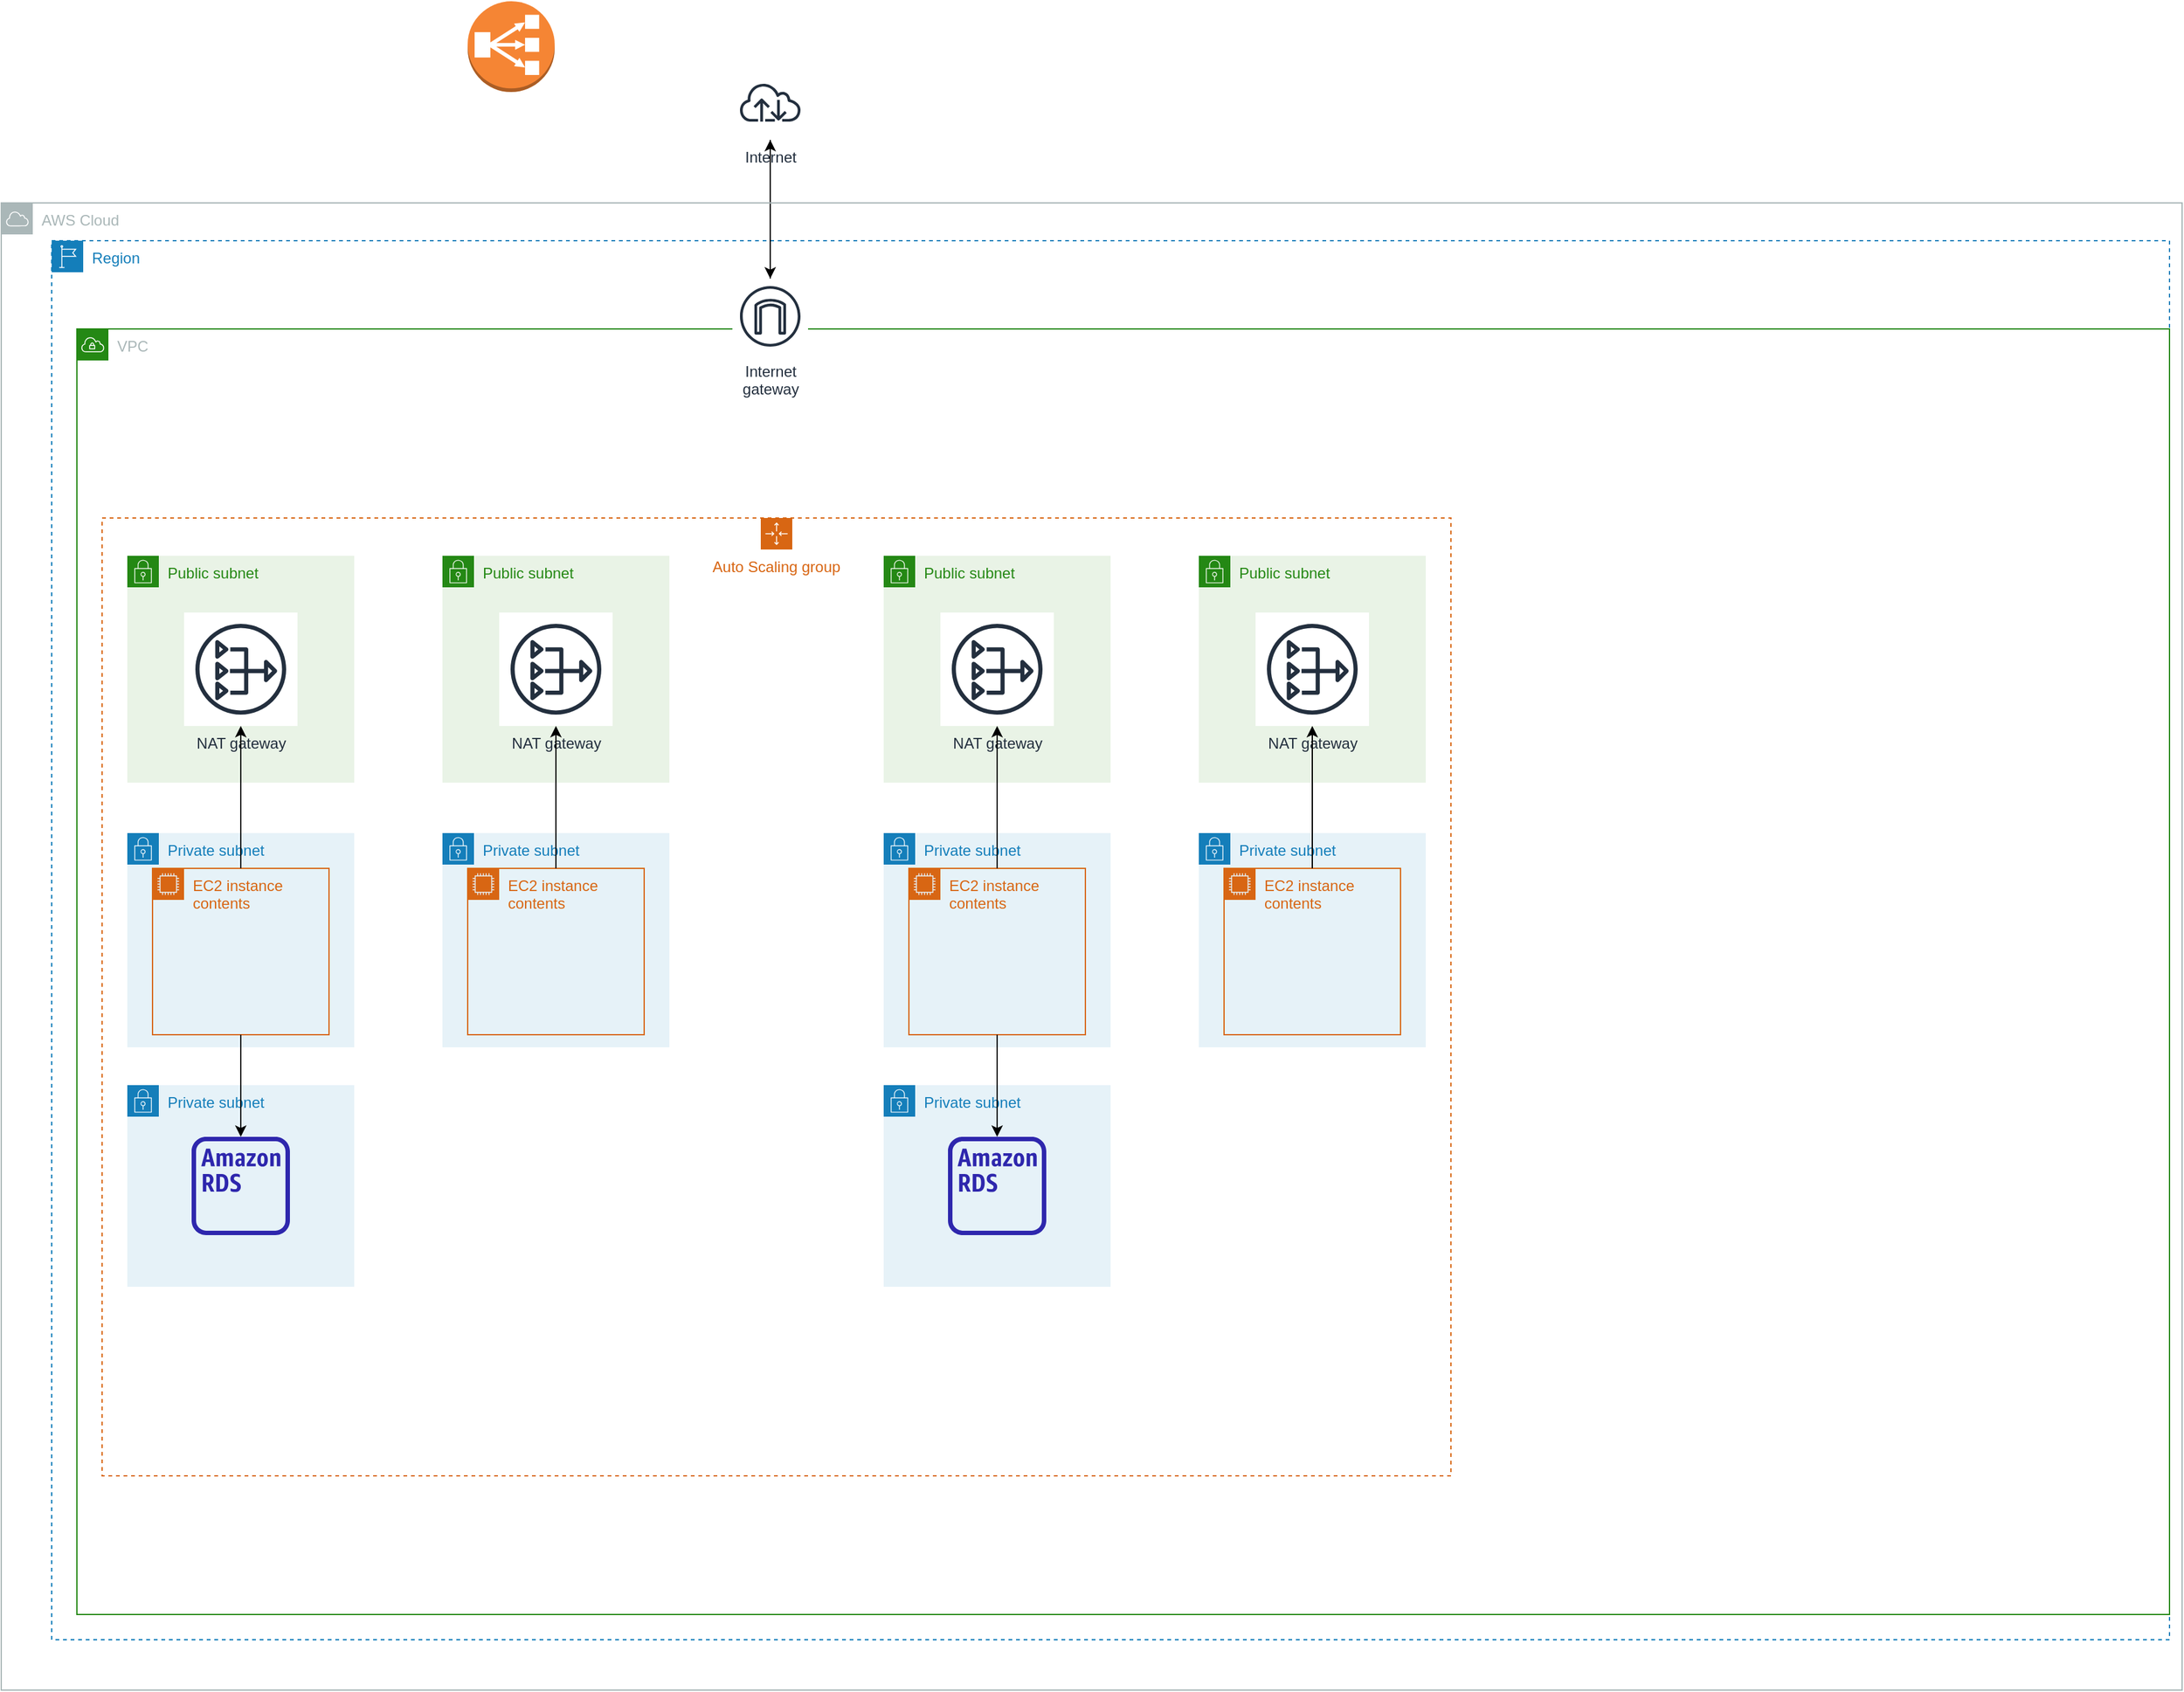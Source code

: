 <mxfile version="21.2.1" type="github">
  <diagram name="Page-1" id="FdOQBbUwAX1r84FCQm9W">
    <mxGraphModel dx="2796" dy="2194" grid="1" gridSize="10" guides="1" tooltips="1" connect="1" arrows="1" fold="1" page="1" pageScale="1" pageWidth="850" pageHeight="1100" math="0" shadow="0">
      <root>
        <mxCell id="0" />
        <mxCell id="1" parent="0" />
        <mxCell id="qebsEq_7ca0wQ7MxTER3-10" value="Region" style="points=[[0,0],[0.25,0],[0.5,0],[0.75,0],[1,0],[1,0.25],[1,0.5],[1,0.75],[1,1],[0.75,1],[0.5,1],[0.25,1],[0,1],[0,0.75],[0,0.5],[0,0.25]];outlineConnect=0;gradientColor=none;html=1;whiteSpace=wrap;fontSize=12;fontStyle=0;container=1;pointerEvents=0;collapsible=0;recursiveResize=0;shape=mxgraph.aws4.group;grIcon=mxgraph.aws4.group_region;strokeColor=#147EBA;fillColor=none;verticalAlign=top;align=left;spacingLeft=30;fontColor=#147EBA;dashed=1;" parent="1" vertex="1">
          <mxGeometry x="-450" y="-100" width="1680" height="1110" as="geometry" />
        </mxCell>
        <mxCell id="qebsEq_7ca0wQ7MxTER3-11" value="VPC" style="points=[[0,0],[0.25,0],[0.5,0],[0.75,0],[1,0],[1,0.25],[1,0.5],[1,0.75],[1,1],[0.75,1],[0.5,1],[0.25,1],[0,1],[0,0.75],[0,0.5],[0,0.25]];outlineConnect=0;gradientColor=none;html=1;whiteSpace=wrap;fontSize=12;fontStyle=0;container=1;pointerEvents=0;collapsible=0;recursiveResize=0;shape=mxgraph.aws4.group;grIcon=mxgraph.aws4.group_vpc;strokeColor=#248814;fillColor=none;verticalAlign=top;align=left;spacingLeft=30;fontColor=#AAB7B8;dashed=0;" parent="qebsEq_7ca0wQ7MxTER3-10" vertex="1">
          <mxGeometry x="20" y="70" width="1660" height="1020" as="geometry" />
        </mxCell>
        <mxCell id="qebsEq_7ca0wQ7MxTER3-2" value="Private subnet" style="points=[[0,0],[0.25,0],[0.5,0],[0.75,0],[1,0],[1,0.25],[1,0.5],[1,0.75],[1,1],[0.75,1],[0.5,1],[0.25,1],[0,1],[0,0.75],[0,0.5],[0,0.25]];outlineConnect=0;gradientColor=none;html=1;whiteSpace=wrap;fontSize=12;fontStyle=0;container=1;pointerEvents=0;collapsible=0;recursiveResize=0;shape=mxgraph.aws4.group;grIcon=mxgraph.aws4.group_security_group;grStroke=0;strokeColor=#147EBA;fillColor=#E6F2F8;verticalAlign=top;align=left;spacingLeft=30;fontColor=#147EBA;dashed=0;" parent="qebsEq_7ca0wQ7MxTER3-11" vertex="1">
          <mxGeometry x="40" y="600" width="180" height="160" as="geometry" />
        </mxCell>
        <mxCell id="tAG9gb_CcZfoCZVC7N3f-12" value="" style="sketch=0;outlineConnect=0;fontColor=#232F3E;gradientColor=none;fillColor=#2E27AD;strokeColor=none;dashed=0;verticalLabelPosition=bottom;verticalAlign=top;align=center;html=1;fontSize=12;fontStyle=0;aspect=fixed;pointerEvents=1;shape=mxgraph.aws4.rds_instance_alt;" parent="qebsEq_7ca0wQ7MxTER3-2" vertex="1">
          <mxGeometry x="51" y="41" width="78" height="78" as="geometry" />
        </mxCell>
        <mxCell id="qebsEq_7ca0wQ7MxTER3-3" value="Public subnet" style="points=[[0,0],[0.25,0],[0.5,0],[0.75,0],[1,0],[1,0.25],[1,0.5],[1,0.75],[1,1],[0.75,1],[0.5,1],[0.25,1],[0,1],[0,0.75],[0,0.5],[0,0.25]];outlineConnect=0;gradientColor=none;html=1;whiteSpace=wrap;fontSize=12;fontStyle=0;container=1;pointerEvents=0;collapsible=0;recursiveResize=0;shape=mxgraph.aws4.group;grIcon=mxgraph.aws4.group_security_group;grStroke=0;strokeColor=#248814;fillColor=#E9F3E6;verticalAlign=top;align=left;spacingLeft=30;fontColor=#248814;dashed=0;" parent="qebsEq_7ca0wQ7MxTER3-11" vertex="1">
          <mxGeometry x="40" y="180" width="180" height="180" as="geometry" />
        </mxCell>
        <mxCell id="tAG9gb_CcZfoCZVC7N3f-16" value="NAT gateway" style="sketch=0;outlineConnect=0;fontColor=#232F3E;gradientColor=none;strokeColor=#232F3E;fillColor=#ffffff;dashed=0;verticalLabelPosition=bottom;verticalAlign=top;align=center;html=1;fontSize=12;fontStyle=0;aspect=fixed;shape=mxgraph.aws4.resourceIcon;resIcon=mxgraph.aws4.nat_gateway;" parent="qebsEq_7ca0wQ7MxTER3-3" vertex="1">
          <mxGeometry x="45" y="45" width="90" height="90" as="geometry" />
        </mxCell>
        <mxCell id="tAG9gb_CcZfoCZVC7N3f-7" value="Private subnet" style="points=[[0,0],[0.25,0],[0.5,0],[0.75,0],[1,0],[1,0.25],[1,0.5],[1,0.75],[1,1],[0.75,1],[0.5,1],[0.25,1],[0,1],[0,0.75],[0,0.5],[0,0.25]];outlineConnect=0;gradientColor=none;html=1;whiteSpace=wrap;fontSize=12;fontStyle=0;container=1;pointerEvents=0;collapsible=0;recursiveResize=0;shape=mxgraph.aws4.group;grIcon=mxgraph.aws4.group_security_group;grStroke=0;strokeColor=#147EBA;fillColor=#E6F2F8;verticalAlign=top;align=left;spacingLeft=30;fontColor=#147EBA;dashed=0;" parent="qebsEq_7ca0wQ7MxTER3-11" vertex="1">
          <mxGeometry x="40" y="400" width="180" height="170" as="geometry" />
        </mxCell>
        <mxCell id="tAG9gb_CcZfoCZVC7N3f-11" value="EC2 instance contents" style="points=[[0,0],[0.25,0],[0.5,0],[0.75,0],[1,0],[1,0.25],[1,0.5],[1,0.75],[1,1],[0.75,1],[0.5,1],[0.25,1],[0,1],[0,0.75],[0,0.5],[0,0.25]];outlineConnect=0;gradientColor=none;html=1;whiteSpace=wrap;fontSize=12;fontStyle=0;container=1;pointerEvents=0;collapsible=0;recursiveResize=0;shape=mxgraph.aws4.group;grIcon=mxgraph.aws4.group_ec2_instance_contents;strokeColor=#D86613;fillColor=none;verticalAlign=top;align=left;spacingLeft=30;fontColor=#D86613;dashed=0;" parent="tAG9gb_CcZfoCZVC7N3f-7" vertex="1">
          <mxGeometry x="20" y="28" width="140" height="132" as="geometry" />
        </mxCell>
        <mxCell id="tAG9gb_CcZfoCZVC7N3f-21" style="edgeStyle=orthogonalEdgeStyle;rounded=0;orthogonalLoop=1;jettySize=auto;html=1;" parent="qebsEq_7ca0wQ7MxTER3-11" source="tAG9gb_CcZfoCZVC7N3f-11" target="tAG9gb_CcZfoCZVC7N3f-16" edge="1">
          <mxGeometry relative="1" as="geometry" />
        </mxCell>
        <mxCell id="tAG9gb_CcZfoCZVC7N3f-22" style="edgeStyle=orthogonalEdgeStyle;rounded=0;orthogonalLoop=1;jettySize=auto;html=1;" parent="qebsEq_7ca0wQ7MxTER3-11" source="tAG9gb_CcZfoCZVC7N3f-11" target="tAG9gb_CcZfoCZVC7N3f-12" edge="1">
          <mxGeometry relative="1" as="geometry" />
        </mxCell>
        <mxCell id="BDYbH3sFZ06NgUa81qI3-5" value="Public subnet" style="points=[[0,0],[0.25,0],[0.5,0],[0.75,0],[1,0],[1,0.25],[1,0.5],[1,0.75],[1,1],[0.75,1],[0.5,1],[0.25,1],[0,1],[0,0.75],[0,0.5],[0,0.25]];outlineConnect=0;gradientColor=none;html=1;whiteSpace=wrap;fontSize=12;fontStyle=0;container=1;pointerEvents=0;collapsible=0;recursiveResize=0;shape=mxgraph.aws4.group;grIcon=mxgraph.aws4.group_security_group;grStroke=0;strokeColor=#248814;fillColor=#E9F3E6;verticalAlign=top;align=left;spacingLeft=30;fontColor=#248814;dashed=0;" vertex="1" parent="qebsEq_7ca0wQ7MxTER3-11">
          <mxGeometry x="290" y="180" width="180" height="180" as="geometry" />
        </mxCell>
        <mxCell id="BDYbH3sFZ06NgUa81qI3-6" value="NAT gateway" style="sketch=0;outlineConnect=0;fontColor=#232F3E;gradientColor=none;strokeColor=#232F3E;fillColor=#ffffff;dashed=0;verticalLabelPosition=bottom;verticalAlign=top;align=center;html=1;fontSize=12;fontStyle=0;aspect=fixed;shape=mxgraph.aws4.resourceIcon;resIcon=mxgraph.aws4.nat_gateway;" vertex="1" parent="BDYbH3sFZ06NgUa81qI3-5">
          <mxGeometry x="45" y="45" width="90" height="90" as="geometry" />
        </mxCell>
        <mxCell id="BDYbH3sFZ06NgUa81qI3-7" value="Private subnet" style="points=[[0,0],[0.25,0],[0.5,0],[0.75,0],[1,0],[1,0.25],[1,0.5],[1,0.75],[1,1],[0.75,1],[0.5,1],[0.25,1],[0,1],[0,0.75],[0,0.5],[0,0.25]];outlineConnect=0;gradientColor=none;html=1;whiteSpace=wrap;fontSize=12;fontStyle=0;container=1;pointerEvents=0;collapsible=0;recursiveResize=0;shape=mxgraph.aws4.group;grIcon=mxgraph.aws4.group_security_group;grStroke=0;strokeColor=#147EBA;fillColor=#E6F2F8;verticalAlign=top;align=left;spacingLeft=30;fontColor=#147EBA;dashed=0;" vertex="1" parent="qebsEq_7ca0wQ7MxTER3-11">
          <mxGeometry x="290" y="400" width="180" height="170" as="geometry" />
        </mxCell>
        <mxCell id="BDYbH3sFZ06NgUa81qI3-8" value="EC2 instance contents" style="points=[[0,0],[0.25,0],[0.5,0],[0.75,0],[1,0],[1,0.25],[1,0.5],[1,0.75],[1,1],[0.75,1],[0.5,1],[0.25,1],[0,1],[0,0.75],[0,0.5],[0,0.25]];outlineConnect=0;gradientColor=none;html=1;whiteSpace=wrap;fontSize=12;fontStyle=0;container=1;pointerEvents=0;collapsible=0;recursiveResize=0;shape=mxgraph.aws4.group;grIcon=mxgraph.aws4.group_ec2_instance_contents;strokeColor=#D86613;fillColor=none;verticalAlign=top;align=left;spacingLeft=30;fontColor=#D86613;dashed=0;" vertex="1" parent="BDYbH3sFZ06NgUa81qI3-7">
          <mxGeometry x="20" y="28" width="140" height="132" as="geometry" />
        </mxCell>
        <mxCell id="BDYbH3sFZ06NgUa81qI3-9" style="edgeStyle=orthogonalEdgeStyle;rounded=0;orthogonalLoop=1;jettySize=auto;html=1;" edge="1" parent="qebsEq_7ca0wQ7MxTER3-11" source="BDYbH3sFZ06NgUa81qI3-8" target="BDYbH3sFZ06NgUa81qI3-6">
          <mxGeometry relative="1" as="geometry" />
        </mxCell>
        <mxCell id="BDYbH3sFZ06NgUa81qI3-11" value="Private subnet" style="points=[[0,0],[0.25,0],[0.5,0],[0.75,0],[1,0],[1,0.25],[1,0.5],[1,0.75],[1,1],[0.75,1],[0.5,1],[0.25,1],[0,1],[0,0.75],[0,0.5],[0,0.25]];outlineConnect=0;gradientColor=none;html=1;whiteSpace=wrap;fontSize=12;fontStyle=0;container=1;pointerEvents=0;collapsible=0;recursiveResize=0;shape=mxgraph.aws4.group;grIcon=mxgraph.aws4.group_security_group;grStroke=0;strokeColor=#147EBA;fillColor=#E6F2F8;verticalAlign=top;align=left;spacingLeft=30;fontColor=#147EBA;dashed=0;" vertex="1" parent="qebsEq_7ca0wQ7MxTER3-11">
          <mxGeometry x="640" y="600" width="180" height="160" as="geometry" />
        </mxCell>
        <mxCell id="BDYbH3sFZ06NgUa81qI3-12" value="" style="sketch=0;outlineConnect=0;fontColor=#232F3E;gradientColor=none;fillColor=#2E27AD;strokeColor=none;dashed=0;verticalLabelPosition=bottom;verticalAlign=top;align=center;html=1;fontSize=12;fontStyle=0;aspect=fixed;pointerEvents=1;shape=mxgraph.aws4.rds_instance_alt;" vertex="1" parent="BDYbH3sFZ06NgUa81qI3-11">
          <mxGeometry x="51" y="41" width="78" height="78" as="geometry" />
        </mxCell>
        <mxCell id="BDYbH3sFZ06NgUa81qI3-13" value="Public subnet" style="points=[[0,0],[0.25,0],[0.5,0],[0.75,0],[1,0],[1,0.25],[1,0.5],[1,0.75],[1,1],[0.75,1],[0.5,1],[0.25,1],[0,1],[0,0.75],[0,0.5],[0,0.25]];outlineConnect=0;gradientColor=none;html=1;whiteSpace=wrap;fontSize=12;fontStyle=0;container=1;pointerEvents=0;collapsible=0;recursiveResize=0;shape=mxgraph.aws4.group;grIcon=mxgraph.aws4.group_security_group;grStroke=0;strokeColor=#248814;fillColor=#E9F3E6;verticalAlign=top;align=left;spacingLeft=30;fontColor=#248814;dashed=0;" vertex="1" parent="qebsEq_7ca0wQ7MxTER3-11">
          <mxGeometry x="640" y="180" width="180" height="180" as="geometry" />
        </mxCell>
        <mxCell id="BDYbH3sFZ06NgUa81qI3-14" value="NAT gateway" style="sketch=0;outlineConnect=0;fontColor=#232F3E;gradientColor=none;strokeColor=#232F3E;fillColor=#ffffff;dashed=0;verticalLabelPosition=bottom;verticalAlign=top;align=center;html=1;fontSize=12;fontStyle=0;aspect=fixed;shape=mxgraph.aws4.resourceIcon;resIcon=mxgraph.aws4.nat_gateway;" vertex="1" parent="BDYbH3sFZ06NgUa81qI3-13">
          <mxGeometry x="45" y="45" width="90" height="90" as="geometry" />
        </mxCell>
        <mxCell id="BDYbH3sFZ06NgUa81qI3-15" value="Private subnet" style="points=[[0,0],[0.25,0],[0.5,0],[0.75,0],[1,0],[1,0.25],[1,0.5],[1,0.75],[1,1],[0.75,1],[0.5,1],[0.25,1],[0,1],[0,0.75],[0,0.5],[0,0.25]];outlineConnect=0;gradientColor=none;html=1;whiteSpace=wrap;fontSize=12;fontStyle=0;container=1;pointerEvents=0;collapsible=0;recursiveResize=0;shape=mxgraph.aws4.group;grIcon=mxgraph.aws4.group_security_group;grStroke=0;strokeColor=#147EBA;fillColor=#E6F2F8;verticalAlign=top;align=left;spacingLeft=30;fontColor=#147EBA;dashed=0;" vertex="1" parent="qebsEq_7ca0wQ7MxTER3-11">
          <mxGeometry x="640" y="400" width="180" height="170" as="geometry" />
        </mxCell>
        <mxCell id="BDYbH3sFZ06NgUa81qI3-16" value="EC2 instance contents" style="points=[[0,0],[0.25,0],[0.5,0],[0.75,0],[1,0],[1,0.25],[1,0.5],[1,0.75],[1,1],[0.75,1],[0.5,1],[0.25,1],[0,1],[0,0.75],[0,0.5],[0,0.25]];outlineConnect=0;gradientColor=none;html=1;whiteSpace=wrap;fontSize=12;fontStyle=0;container=1;pointerEvents=0;collapsible=0;recursiveResize=0;shape=mxgraph.aws4.group;grIcon=mxgraph.aws4.group_ec2_instance_contents;strokeColor=#D86613;fillColor=none;verticalAlign=top;align=left;spacingLeft=30;fontColor=#D86613;dashed=0;" vertex="1" parent="BDYbH3sFZ06NgUa81qI3-15">
          <mxGeometry x="20" y="28" width="140" height="132" as="geometry" />
        </mxCell>
        <mxCell id="BDYbH3sFZ06NgUa81qI3-17" style="edgeStyle=orthogonalEdgeStyle;rounded=0;orthogonalLoop=1;jettySize=auto;html=1;" edge="1" parent="qebsEq_7ca0wQ7MxTER3-11" source="BDYbH3sFZ06NgUa81qI3-16" target="BDYbH3sFZ06NgUa81qI3-14">
          <mxGeometry relative="1" as="geometry" />
        </mxCell>
        <mxCell id="BDYbH3sFZ06NgUa81qI3-18" style="edgeStyle=orthogonalEdgeStyle;rounded=0;orthogonalLoop=1;jettySize=auto;html=1;" edge="1" parent="qebsEq_7ca0wQ7MxTER3-11" source="BDYbH3sFZ06NgUa81qI3-16" target="BDYbH3sFZ06NgUa81qI3-12">
          <mxGeometry relative="1" as="geometry" />
        </mxCell>
        <mxCell id="BDYbH3sFZ06NgUa81qI3-19" value="Public subnet" style="points=[[0,0],[0.25,0],[0.5,0],[0.75,0],[1,0],[1,0.25],[1,0.5],[1,0.75],[1,1],[0.75,1],[0.5,1],[0.25,1],[0,1],[0,0.75],[0,0.5],[0,0.25]];outlineConnect=0;gradientColor=none;html=1;whiteSpace=wrap;fontSize=12;fontStyle=0;container=1;pointerEvents=0;collapsible=0;recursiveResize=0;shape=mxgraph.aws4.group;grIcon=mxgraph.aws4.group_security_group;grStroke=0;strokeColor=#248814;fillColor=#E9F3E6;verticalAlign=top;align=left;spacingLeft=30;fontColor=#248814;dashed=0;" vertex="1" parent="qebsEq_7ca0wQ7MxTER3-11">
          <mxGeometry x="890" y="180" width="180" height="180" as="geometry" />
        </mxCell>
        <mxCell id="BDYbH3sFZ06NgUa81qI3-20" value="NAT gateway" style="sketch=0;outlineConnect=0;fontColor=#232F3E;gradientColor=none;strokeColor=#232F3E;fillColor=#ffffff;dashed=0;verticalLabelPosition=bottom;verticalAlign=top;align=center;html=1;fontSize=12;fontStyle=0;aspect=fixed;shape=mxgraph.aws4.resourceIcon;resIcon=mxgraph.aws4.nat_gateway;" vertex="1" parent="BDYbH3sFZ06NgUa81qI3-19">
          <mxGeometry x="45" y="45" width="90" height="90" as="geometry" />
        </mxCell>
        <mxCell id="BDYbH3sFZ06NgUa81qI3-21" value="Private subnet" style="points=[[0,0],[0.25,0],[0.5,0],[0.75,0],[1,0],[1,0.25],[1,0.5],[1,0.75],[1,1],[0.75,1],[0.5,1],[0.25,1],[0,1],[0,0.75],[0,0.5],[0,0.25]];outlineConnect=0;gradientColor=none;html=1;whiteSpace=wrap;fontSize=12;fontStyle=0;container=1;pointerEvents=0;collapsible=0;recursiveResize=0;shape=mxgraph.aws4.group;grIcon=mxgraph.aws4.group_security_group;grStroke=0;strokeColor=#147EBA;fillColor=#E6F2F8;verticalAlign=top;align=left;spacingLeft=30;fontColor=#147EBA;dashed=0;" vertex="1" parent="qebsEq_7ca0wQ7MxTER3-11">
          <mxGeometry x="890" y="400" width="180" height="170" as="geometry" />
        </mxCell>
        <mxCell id="BDYbH3sFZ06NgUa81qI3-22" value="EC2 instance contents" style="points=[[0,0],[0.25,0],[0.5,0],[0.75,0],[1,0],[1,0.25],[1,0.5],[1,0.75],[1,1],[0.75,1],[0.5,1],[0.25,1],[0,1],[0,0.75],[0,0.5],[0,0.25]];outlineConnect=0;gradientColor=none;html=1;whiteSpace=wrap;fontSize=12;fontStyle=0;container=1;pointerEvents=0;collapsible=0;recursiveResize=0;shape=mxgraph.aws4.group;grIcon=mxgraph.aws4.group_ec2_instance_contents;strokeColor=#D86613;fillColor=none;verticalAlign=top;align=left;spacingLeft=30;fontColor=#D86613;dashed=0;" vertex="1" parent="BDYbH3sFZ06NgUa81qI3-21">
          <mxGeometry x="20" y="28" width="140" height="132" as="geometry" />
        </mxCell>
        <mxCell id="BDYbH3sFZ06NgUa81qI3-23" style="edgeStyle=orthogonalEdgeStyle;rounded=0;orthogonalLoop=1;jettySize=auto;html=1;" edge="1" parent="qebsEq_7ca0wQ7MxTER3-11" source="BDYbH3sFZ06NgUa81qI3-22" target="BDYbH3sFZ06NgUa81qI3-20">
          <mxGeometry relative="1" as="geometry" />
        </mxCell>
        <mxCell id="BDYbH3sFZ06NgUa81qI3-25" value="Auto Scaling group" style="points=[[0,0],[0.25,0],[0.5,0],[0.75,0],[1,0],[1,0.25],[1,0.5],[1,0.75],[1,1],[0.75,1],[0.5,1],[0.25,1],[0,1],[0,0.75],[0,0.5],[0,0.25]];outlineConnect=0;gradientColor=none;html=1;whiteSpace=wrap;fontSize=12;fontStyle=0;container=1;pointerEvents=0;collapsible=0;recursiveResize=0;shape=mxgraph.aws4.groupCenter;grIcon=mxgraph.aws4.group_auto_scaling_group;grStroke=1;strokeColor=#D86613;fillColor=none;verticalAlign=top;align=center;fontColor=#D86613;dashed=1;spacingTop=25;" vertex="1" parent="qebsEq_7ca0wQ7MxTER3-11">
          <mxGeometry x="20" y="150" width="1070" height="760" as="geometry" />
        </mxCell>
        <mxCell id="qebsEq_7ca0wQ7MxTER3-6" value="Internet&#xa;gateway" style="sketch=0;outlineConnect=0;fontColor=#232F3E;gradientColor=none;strokeColor=#232F3E;fillColor=#ffffff;dashed=0;verticalLabelPosition=bottom;verticalAlign=top;align=center;html=1;fontSize=12;fontStyle=0;aspect=fixed;shape=mxgraph.aws4.resourceIcon;resIcon=mxgraph.aws4.internet_gateway;" parent="qebsEq_7ca0wQ7MxTER3-10" vertex="1">
          <mxGeometry x="540" y="30" width="60" height="60" as="geometry" />
        </mxCell>
        <mxCell id="qebsEq_7ca0wQ7MxTER3-16" style="edgeStyle=orthogonalEdgeStyle;rounded=0;orthogonalLoop=1;jettySize=auto;html=1;" parent="1" source="qebsEq_7ca0wQ7MxTER3-7" target="qebsEq_7ca0wQ7MxTER3-6" edge="1">
          <mxGeometry relative="1" as="geometry" />
        </mxCell>
        <mxCell id="qebsEq_7ca0wQ7MxTER3-7" value="Internet" style="sketch=0;outlineConnect=0;fontColor=#232F3E;gradientColor=none;strokeColor=#232F3E;fillColor=#ffffff;dashed=0;verticalLabelPosition=bottom;verticalAlign=top;align=center;html=1;fontSize=12;fontStyle=0;aspect=fixed;shape=mxgraph.aws4.resourceIcon;resIcon=mxgraph.aws4.internet;" parent="1" vertex="1">
          <mxGeometry x="90" y="-240" width="60" height="60" as="geometry" />
        </mxCell>
        <mxCell id="qebsEq_7ca0wQ7MxTER3-14" style="edgeStyle=orthogonalEdgeStyle;rounded=0;orthogonalLoop=1;jettySize=auto;html=1;" parent="1" source="qebsEq_7ca0wQ7MxTER3-6" target="qebsEq_7ca0wQ7MxTER3-7" edge="1">
          <mxGeometry relative="1" as="geometry" />
        </mxCell>
        <mxCell id="BDYbH3sFZ06NgUa81qI3-24" value="AWS Cloud" style="sketch=0;outlineConnect=0;gradientColor=none;html=1;whiteSpace=wrap;fontSize=12;fontStyle=0;shape=mxgraph.aws4.group;grIcon=mxgraph.aws4.group_aws_cloud;strokeColor=#AAB7B8;fillColor=none;verticalAlign=top;align=left;spacingLeft=30;fontColor=#AAB7B8;dashed=0;" vertex="1" parent="1">
          <mxGeometry x="-490" y="-130" width="1730" height="1180" as="geometry" />
        </mxCell>
        <mxCell id="BDYbH3sFZ06NgUa81qI3-26" value="" style="outlineConnect=0;dashed=0;verticalLabelPosition=bottom;verticalAlign=top;align=center;html=1;shape=mxgraph.aws3.classic_load_balancer;fillColor=#F58534;gradientColor=none;" vertex="1" parent="1">
          <mxGeometry x="-120" y="-290" width="69" height="72" as="geometry" />
        </mxCell>
      </root>
    </mxGraphModel>
  </diagram>
</mxfile>
